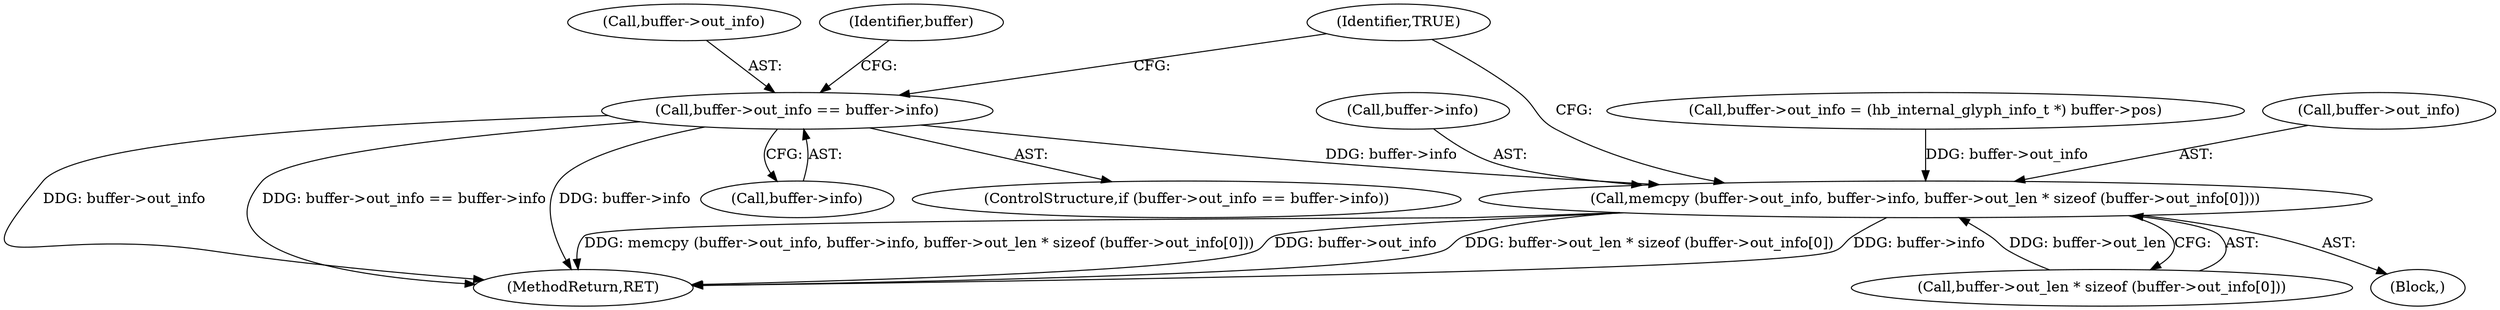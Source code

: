 digraph "0_harfbuzz_a6a79df5fe2ed2cd307e7a991346faee164e70d9_2@pointer" {
"1000113" [label="(Call,buffer->out_info == buffer->info)"];
"1000134" [label="(Call,memcpy (buffer->out_info, buffer->info, buffer->out_len * sizeof (buffer->out_info[0])))"];
"1000135" [label="(Call,buffer->out_info)"];
"1000134" [label="(Call,memcpy (buffer->out_info, buffer->info, buffer->out_len * sizeof (buffer->out_info[0])))"];
"1000114" [label="(Call,buffer->out_info)"];
"1000141" [label="(Call,buffer->out_len * sizeof (buffer->out_info[0]))"];
"1000113" [label="(Call,buffer->out_info == buffer->info)"];
"1000117" [label="(Call,buffer->info)"];
"1000120" [label="(Block,)"];
"1000138" [label="(Call,buffer->info)"];
"1000152" [label="(Identifier,TRUE)"];
"1000153" [label="(MethodReturn,RET)"];
"1000125" [label="(Call,buffer->out_info = (hb_internal_glyph_info_t *) buffer->pos)"];
"1000123" [label="(Identifier,buffer)"];
"1000112" [label="(ControlStructure,if (buffer->out_info == buffer->info))"];
"1000113" -> "1000112"  [label="AST: "];
"1000113" -> "1000117"  [label="CFG: "];
"1000114" -> "1000113"  [label="AST: "];
"1000117" -> "1000113"  [label="AST: "];
"1000123" -> "1000113"  [label="CFG: "];
"1000152" -> "1000113"  [label="CFG: "];
"1000113" -> "1000153"  [label="DDG: buffer->info"];
"1000113" -> "1000153"  [label="DDG: buffer->out_info"];
"1000113" -> "1000153"  [label="DDG: buffer->out_info == buffer->info"];
"1000113" -> "1000134"  [label="DDG: buffer->info"];
"1000134" -> "1000120"  [label="AST: "];
"1000134" -> "1000141"  [label="CFG: "];
"1000135" -> "1000134"  [label="AST: "];
"1000138" -> "1000134"  [label="AST: "];
"1000141" -> "1000134"  [label="AST: "];
"1000152" -> "1000134"  [label="CFG: "];
"1000134" -> "1000153"  [label="DDG: buffer->out_len * sizeof (buffer->out_info[0])"];
"1000134" -> "1000153"  [label="DDG: buffer->info"];
"1000134" -> "1000153"  [label="DDG: memcpy (buffer->out_info, buffer->info, buffer->out_len * sizeof (buffer->out_info[0]))"];
"1000134" -> "1000153"  [label="DDG: buffer->out_info"];
"1000125" -> "1000134"  [label="DDG: buffer->out_info"];
"1000141" -> "1000134"  [label="DDG: buffer->out_len"];
}
